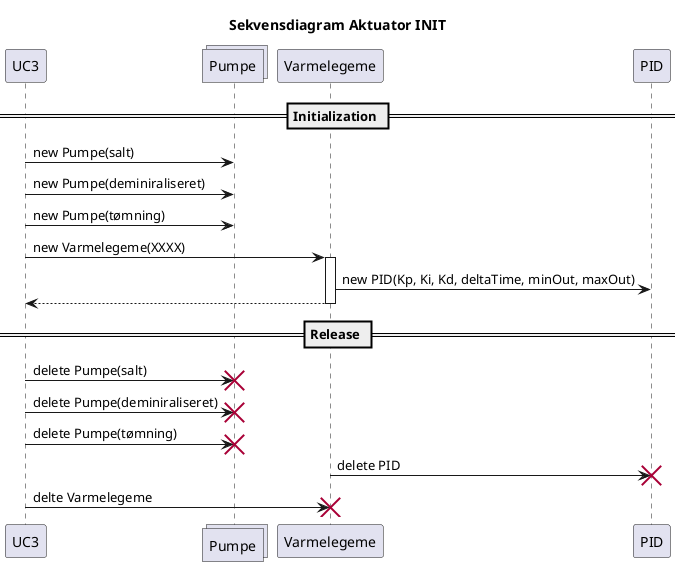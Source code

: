 @startuml SC_UC3
title Sekvensdiagram Aktuator INIT
participant UC3
collections Pumpe
participant Varmelegeme
participant PID

== Initialization ==
UC3 -> Pumpe : new Pumpe(salt)
UC3 -> Pumpe : new Pumpe(deminiraliseret)
UC3 -> Pumpe : new Pumpe(tømning)
UC3 -> Varmelegeme ++ : new Varmelegeme(XXXX)
Varmelegeme -> PID : new PID(Kp, Ki, Kd, deltaTime, minOut, maxOut)
return


== Release ==
UC3 -> Pumpe !! : delete Pumpe(salt)
UC3 -> Pumpe !! : delete Pumpe(deminiraliseret)
UC3 -> Pumpe !! : delete Pumpe(tømning)
Varmelegeme -> PID !! : delete PID
UC3 -> Varmelegeme !! : delte Varmelegeme

@enduml
